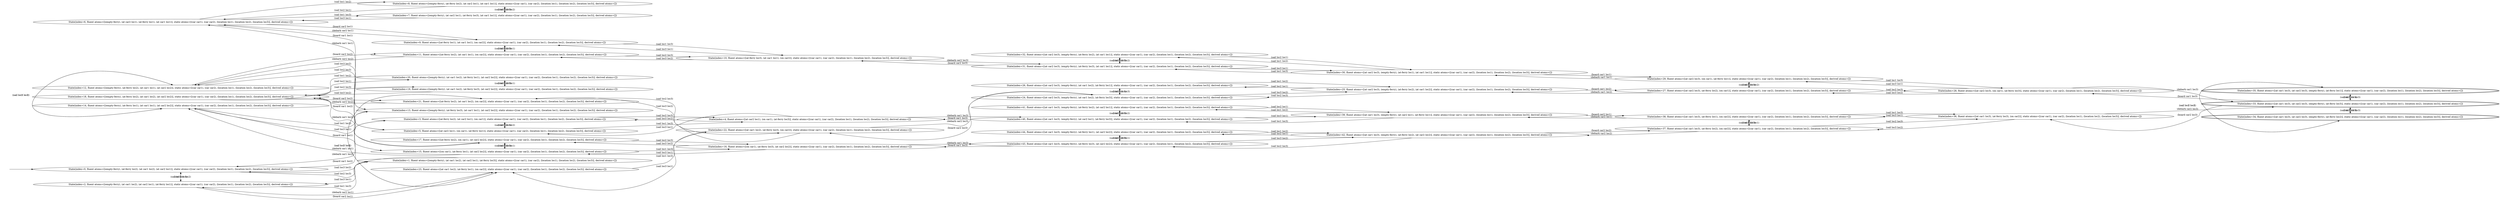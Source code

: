 digraph {
rankdir="LR"
s0[label="State(index=0, fluent atoms=[(empty-ferry), (at-ferry loc2), (at car1 loc2), (at car2 loc1)], static atoms=[(car car1), (car car2), (location loc1), (location loc2), (location loc3)], derived atoms=[])"]
s1[label="State(index=1, fluent atoms=[(empty-ferry), (at car1 loc2), (at car2 loc1), (at-ferry loc3)], static atoms=[(car car1), (car car2), (location loc1), (location loc2), (location loc3)], derived atoms=[])"]
s2[label="State(index=2, fluent atoms=[(empty-ferry), (at car1 loc2), (at car2 loc1), (at-ferry loc1)], static atoms=[(car car1), (car car2), (location loc1), (location loc2), (location loc3)], derived atoms=[])"]
s3[label="State(index=3, fluent atoms=[(at-ferry loc2), (at car2 loc1), (on car1)], static atoms=[(car car1), (car car2), (location loc1), (location loc2), (location loc3)], derived atoms=[])"]
s4[label="State(index=4, fluent atoms=[(at car2 loc1), (on car1), (at-ferry loc3)], static atoms=[(car car1), (car car2), (location loc1), (location loc2), (location loc3)], derived atoms=[])"]
s5[label="State(index=5, fluent atoms=[(at car2 loc1), (on car1), (at-ferry loc1)], static atoms=[(car car1), (car car2), (location loc1), (location loc2), (location loc3)], derived atoms=[])"]
s6[label="State(index=6, fluent atoms=[(empty-ferry), (at car2 loc1), (at-ferry loc1), (at car1 loc1)], static atoms=[(car car1), (car car2), (location loc1), (location loc2), (location loc3)], derived atoms=[])"]
s7[label="State(index=7, fluent atoms=[(empty-ferry), (at car2 loc1), (at-ferry loc3), (at car1 loc1)], static atoms=[(car car1), (car car2), (location loc1), (location loc2), (location loc3)], derived atoms=[])"]
s8[label="State(index=8, fluent atoms=[(empty-ferry), (at-ferry loc2), (at car2 loc1), (at car1 loc1)], static atoms=[(car car1), (car car2), (location loc1), (location loc2), (location loc3)], derived atoms=[])"]
s9[label="State(index=9, fluent atoms=[(at-ferry loc1), (at car1 loc1), (on car2)], static atoms=[(car car1), (car car2), (location loc1), (location loc2), (location loc3)], derived atoms=[])"]
s10[label="State(index=10, fluent atoms=[(at-ferry loc3), (at car1 loc1), (on car2)], static atoms=[(car car1), (car car2), (location loc1), (location loc2), (location loc3)], derived atoms=[])"]
s11[label="State(index=11, fluent atoms=[(at-ferry loc2), (at car1 loc1), (on car2)], static atoms=[(car car1), (car car2), (location loc1), (location loc2), (location loc3)], derived atoms=[])"]
s12[label="State(index=12, fluent atoms=[(empty-ferry), (at-ferry loc2), (at car1 loc1), (at car2 loc2)], static atoms=[(car car1), (car car2), (location loc1), (location loc2), (location loc3)], derived atoms=[])"]
s13[label="State(index=13, fluent atoms=[(empty-ferry), (at-ferry loc3), (at car1 loc1), (at car2 loc2)], static atoms=[(car car1), (car car2), (location loc1), (location loc2), (location loc3)], derived atoms=[])"]
s14[label="State(index=14, fluent atoms=[(empty-ferry), (at-ferry loc1), (at car1 loc1), (at car2 loc2)], static atoms=[(car car1), (car car2), (location loc1), (location loc2), (location loc3)], derived atoms=[])"]
s15[label="State(index=15, fluent atoms=[(on car1), (at-ferry loc1), (at car2 loc2)], static atoms=[(car car1), (car car2), (location loc1), (location loc2), (location loc3)], derived atoms=[])"]
s16[label="State(index=16, fluent atoms=[(on car1), (at-ferry loc3), (at car2 loc2)], static atoms=[(car car1), (car car2), (location loc1), (location loc2), (location loc3)], derived atoms=[])"]
s17[label="State(index=17, fluent atoms=[(at-ferry loc2), (on car1), (at car2 loc2)], static atoms=[(car car1), (car car2), (location loc1), (location loc2), (location loc3)], derived atoms=[])"]
s18[label="State(index=18, fluent atoms=[(empty-ferry), (at-ferry loc2), (at car1 loc2), (at car2 loc2)], static atoms=[(car car1), (car car2), (location loc1), (location loc2), (location loc3)], derived atoms=[])"]
s19[label="State(index=19, fluent atoms=[(empty-ferry), (at car1 loc2), (at-ferry loc3), (at car2 loc2)], static atoms=[(car car1), (car car2), (location loc1), (location loc2), (location loc3)], derived atoms=[])"]
s20[label="State(index=20, fluent atoms=[(empty-ferry), (at car1 loc2), (at-ferry loc1), (at car2 loc2)], static atoms=[(car car1), (car car2), (location loc1), (location loc2), (location loc3)], derived atoms=[])"]
s21[label="State(index=21, fluent atoms=[(at-ferry loc2), (at car1 loc2), (on car2)], static atoms=[(car car1), (car car2), (location loc1), (location loc2), (location loc3)], derived atoms=[])"]
s22[label="State(index=22, fluent atoms=[(at car1 loc2), (at-ferry loc3), (on car2)], static atoms=[(car car1), (car car2), (location loc1), (location loc2), (location loc3)], derived atoms=[])"]
s23[label="State(index=23, fluent atoms=[(at car1 loc2), (at-ferry loc1), (on car2)], static atoms=[(car car1), (car car2), (location loc1), (location loc2), (location loc3)], derived atoms=[])"]
s24[label="State(index=24, fluent atoms=[(at car2 loc3), (empty-ferry), (at car1 loc2), (at-ferry loc3)], static atoms=[(car car1), (car car2), (location loc1), (location loc2), (location loc3)], derived atoms=[])"]
s25[label="State(index=25, fluent atoms=[(at car2 loc3), (empty-ferry), (at-ferry loc2), (at car1 loc2)], static atoms=[(car car1), (car car2), (location loc1), (location loc2), (location loc3)], derived atoms=[])"]
s26[label="State(index=26, fluent atoms=[(at car2 loc3), (empty-ferry), (at car1 loc2), (at-ferry loc1)], static atoms=[(car car1), (car car2), (location loc1), (location loc2), (location loc3)], derived atoms=[])"]
s27[label="State(index=27, fluent atoms=[(at car2 loc3), (at-ferry loc2), (on car1)], static atoms=[(car car1), (car car2), (location loc1), (location loc2), (location loc3)], derived atoms=[])"]
s28[label="State(index=28, fluent atoms=[(at car2 loc3), (on car1), (at-ferry loc3)], static atoms=[(car car1), (car car2), (location loc1), (location loc2), (location loc3)], derived atoms=[])"]
s29[label="State(index=29, fluent atoms=[(at car2 loc3), (on car1), (at-ferry loc1)], static atoms=[(car car1), (car car2), (location loc1), (location loc2), (location loc3)], derived atoms=[])"]
s30[label="State(index=30, fluent atoms=[(at car2 loc3), (empty-ferry), (at-ferry loc1), (at car1 loc1)], static atoms=[(car car1), (car car2), (location loc1), (location loc2), (location loc3)], derived atoms=[])"]
s31[label="State(index=31, fluent atoms=[(at car2 loc3), (empty-ferry), (at-ferry loc3), (at car1 loc1)], static atoms=[(car car1), (car car2), (location loc1), (location loc2), (location loc3)], derived atoms=[])"]
s32[label="State(index=32, fluent atoms=[(at car2 loc3), (empty-ferry), (at-ferry loc2), (at car1 loc1)], static atoms=[(car car1), (car car2), (location loc1), (location loc2), (location loc3)], derived atoms=[])"]
s33[peripheries=2,label="State(index=33, fluent atoms=[(at car1 loc3), (at car2 loc3), (empty-ferry), (at-ferry loc3)], static atoms=[(car car1), (car car2), (location loc1), (location loc2), (location loc3)], derived atoms=[])"]
s34[peripheries=2,label="State(index=34, fluent atoms=[(at car1 loc3), (at car2 loc3), (empty-ferry), (at-ferry loc2)], static atoms=[(car car1), (car car2), (location loc1), (location loc2), (location loc3)], derived atoms=[])"]
s35[peripheries=2,label="State(index=35, fluent atoms=[(at car1 loc3), (at car2 loc3), (empty-ferry), (at-ferry loc1)], static atoms=[(car car1), (car car2), (location loc1), (location loc2), (location loc3)], derived atoms=[])"]
s36[label="State(index=36, fluent atoms=[(at car1 loc3), (at-ferry loc3), (on car2)], static atoms=[(car car1), (car car2), (location loc1), (location loc2), (location loc3)], derived atoms=[])"]
s37[label="State(index=37, fluent atoms=[(at car1 loc3), (at-ferry loc2), (on car2)], static atoms=[(car car1), (car car2), (location loc1), (location loc2), (location loc3)], derived atoms=[])"]
s38[label="State(index=38, fluent atoms=[(at car1 loc3), (at-ferry loc1), (on car2)], static atoms=[(car car1), (car car2), (location loc1), (location loc2), (location loc3)], derived atoms=[])"]
s39[label="State(index=39, fluent atoms=[(at car1 loc3), (empty-ferry), (at car2 loc1), (at-ferry loc1)], static atoms=[(car car1), (car car2), (location loc1), (location loc2), (location loc3)], derived atoms=[])"]
s40[label="State(index=40, fluent atoms=[(at car1 loc3), (empty-ferry), (at car2 loc1), (at-ferry loc3)], static atoms=[(car car1), (car car2), (location loc1), (location loc2), (location loc3)], derived atoms=[])"]
s41[label="State(index=41, fluent atoms=[(at car1 loc3), (empty-ferry), (at-ferry loc2), (at car2 loc1)], static atoms=[(car car1), (car car2), (location loc1), (location loc2), (location loc3)], derived atoms=[])"]
s42[label="State(index=42, fluent atoms=[(at car1 loc3), (empty-ferry), (at-ferry loc2), (at car2 loc2)], static atoms=[(car car1), (car car2), (location loc1), (location loc2), (location loc3)], derived atoms=[])"]
s43[label="State(index=43, fluent atoms=[(at car1 loc3), (empty-ferry), (at-ferry loc3), (at car2 loc2)], static atoms=[(car car1), (car car2), (location loc1), (location loc2), (location loc3)], derived atoms=[])"]
s44[label="State(index=44, fluent atoms=[(at car1 loc3), (empty-ferry), (at-ferry loc1), (at car2 loc2)], static atoms=[(car car1), (car car2), (location loc1), (location loc2), (location loc3)], derived atoms=[])"]
Dangling [ label = "", style = invis ]
{ rank = same; Dangling }
Dangling -> s0
{ rank = same; s1,s7,s8,s13,s19,s20}
{ rank = same; s0,s2,s6,s12,s14,s18}
{ rank = same; s3,s5,s9,s11,s15,s17,s21,s23}
{ rank = same; s4,s10,s16,s22}
{ rank = same; s24,s26,s31,s32,s40,s41,s43,s44}
{ rank = same; s25,s30,s39,s42}
{ rank = same; s27,s29,s37,s38}
{ rank = same; s28,s36}
{ rank = same; s33,s34,s35}
s0->s1 [label="(sail loc2 loc3)"]
s0->s2 [label="(sail loc2 loc1)"]
s0->s3 [label="(board car1 loc2)"]
s3->s0 [label="(debark car1 loc2)"]
s3->s4 [label="(sail loc2 loc3)"]
s3->s5 [label="(sail loc2 loc1)"]
s5->s6 [label="(debark car1 loc1)"]
s5->s4 [label="(sail loc1 loc3)"]
s5->s3 [label="(sail loc1 loc2)"]
s6->s7 [label="(sail loc1 loc3)"]
s6->s8 [label="(sail loc1 loc2)"]
s6->s9 [label="(board car2 loc1)"]
s6->s5 [label="(board car1 loc1)"]
s9->s6 [label="(debark car2 loc1)"]
s9->s10 [label="(sail loc1 loc3)"]
s9->s11 [label="(sail loc1 loc2)"]
s11->s12 [label="(debark car2 loc2)"]
s11->s10 [label="(sail loc2 loc3)"]
s11->s9 [label="(sail loc2 loc1)"]
s12->s13 [label="(sail loc2 loc3)"]
s12->s14 [label="(sail loc2 loc1)"]
s12->s11 [label="(board car2 loc2)"]
s14->s13 [label="(sail loc1 loc3)"]
s14->s12 [label="(sail loc1 loc2)"]
s14->s15 [label="(board car1 loc1)"]
s15->s14 [label="(debark car1 loc1)"]
s15->s16 [label="(sail loc1 loc3)"]
s15->s17 [label="(sail loc1 loc2)"]
s17->s18 [label="(debark car1 loc2)"]
s17->s16 [label="(sail loc2 loc3)"]
s17->s15 [label="(sail loc2 loc1)"]
s18->s19 [label="(sail loc2 loc3)"]
s18->s20 [label="(sail loc2 loc1)"]
s18->s21 [label="(board car2 loc2)"]
s18->s17 [label="(board car1 loc2)"]
s21->s18 [label="(debark car2 loc2)"]
s21->s22 [label="(sail loc2 loc3)"]
s21->s23 [label="(sail loc2 loc1)"]
s23->s2 [label="(debark car2 loc1)"]
s23->s22 [label="(sail loc1 loc3)"]
s23->s21 [label="(sail loc1 loc2)"]
s22->s24 [label="(debark car2 loc3)"]
s22->s21 [label="(sail loc3 loc2)"]
s22->s23 [label="(sail loc3 loc1)"]
s24->s25 [label="(sail loc3 loc2)"]
s24->s26 [label="(sail loc3 loc1)"]
s24->s22 [label="(board car2 loc3)"]
s26->s24 [label="(sail loc1 loc3)"]
s26->s25 [label="(sail loc1 loc2)"]
s25->s24 [label="(sail loc2 loc3)"]
s25->s26 [label="(sail loc2 loc1)"]
s25->s27 [label="(board car1 loc2)"]
s27->s25 [label="(debark car1 loc2)"]
s27->s28 [label="(sail loc2 loc3)"]
s27->s29 [label="(sail loc2 loc1)"]
s29->s30 [label="(debark car1 loc1)"]
s29->s28 [label="(sail loc1 loc3)"]
s29->s27 [label="(sail loc1 loc2)"]
s30->s31 [label="(sail loc1 loc3)"]
s30->s32 [label="(sail loc1 loc2)"]
s30->s29 [label="(board car1 loc1)"]
s32->s31 [label="(sail loc2 loc3)"]
s32->s30 [label="(sail loc2 loc1)"]
s31->s32 [label="(sail loc3 loc2)"]
s31->s30 [label="(sail loc3 loc1)"]
s31->s10 [label="(board car2 loc3)"]
s28->s33 [label="(debark car1 loc3)"]
s28->s27 [label="(sail loc3 loc2)"]
s28->s29 [label="(sail loc3 loc1)"]
s33->s34 [label="(sail loc3 loc2)"]
s33->s35 [label="(sail loc3 loc1)"]
s33->s36 [label="(board car2 loc3)"]
s33->s28 [label="(board car1 loc3)"]
s36->s33 [label="(debark car2 loc3)"]
s36->s37 [label="(sail loc3 loc2)"]
s36->s38 [label="(sail loc3 loc1)"]
s38->s39 [label="(debark car2 loc1)"]
s38->s36 [label="(sail loc1 loc3)"]
s38->s37 [label="(sail loc1 loc2)"]
s39->s40 [label="(sail loc1 loc3)"]
s39->s41 [label="(sail loc1 loc2)"]
s39->s38 [label="(board car2 loc1)"]
s41->s40 [label="(sail loc2 loc3)"]
s41->s39 [label="(sail loc2 loc1)"]
s40->s41 [label="(sail loc3 loc2)"]
s40->s39 [label="(sail loc3 loc1)"]
s40->s4 [label="(board car1 loc3)"]
s37->s42 [label="(debark car2 loc2)"]
s37->s36 [label="(sail loc2 loc3)"]
s37->s38 [label="(sail loc2 loc1)"]
s42->s43 [label="(sail loc2 loc3)"]
s42->s44 [label="(sail loc2 loc1)"]
s42->s37 [label="(board car2 loc2)"]
s44->s43 [label="(sail loc1 loc3)"]
s44->s42 [label="(sail loc1 loc2)"]
s43->s42 [label="(sail loc3 loc2)"]
s43->s44 [label="(sail loc3 loc1)"]
s43->s16 [label="(board car1 loc3)"]
s35->s33 [label="(sail loc1 loc3)"]
s35->s34 [label="(sail loc1 loc2)"]
s34->s33 [label="(sail loc2 loc3)"]
s34->s35 [label="(sail loc2 loc1)"]
s20->s19 [label="(sail loc1 loc3)"]
s20->s18 [label="(sail loc1 loc2)"]
s19->s18 [label="(sail loc3 loc2)"]
s19->s20 [label="(sail loc3 loc1)"]
s16->s43 [label="(debark car1 loc3)"]
s16->s17 [label="(sail loc3 loc2)"]
s16->s15 [label="(sail loc3 loc1)"]
s13->s12 [label="(sail loc3 loc2)"]
s13->s14 [label="(sail loc3 loc1)"]
s10->s31 [label="(debark car2 loc3)"]
s10->s11 [label="(sail loc3 loc2)"]
s10->s9 [label="(sail loc3 loc1)"]
s8->s7 [label="(sail loc2 loc3)"]
s8->s6 [label="(sail loc2 loc1)"]
s7->s8 [label="(sail loc3 loc2)"]
s7->s6 [label="(sail loc3 loc1)"]
s4->s40 [label="(debark car1 loc3)"]
s4->s3 [label="(sail loc3 loc2)"]
s4->s5 [label="(sail loc3 loc1)"]
s2->s1 [label="(sail loc1 loc3)"]
s2->s0 [label="(sail loc1 loc2)"]
s2->s23 [label="(board car2 loc1)"]
s1->s0 [label="(sail loc3 loc2)"]
s1->s2 [label="(sail loc3 loc1)"]
}
